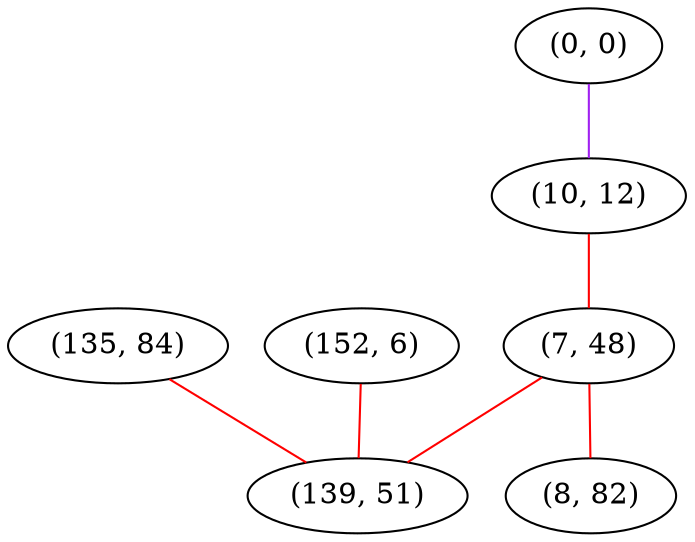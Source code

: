 graph "" {
"(135, 84)";
"(0, 0)";
"(152, 6)";
"(10, 12)";
"(7, 48)";
"(8, 82)";
"(139, 51)";
"(135, 84)" -- "(139, 51)"  [color=red, key=0, weight=1];
"(0, 0)" -- "(10, 12)"  [color=purple, key=0, weight=4];
"(152, 6)" -- "(139, 51)"  [color=red, key=0, weight=1];
"(10, 12)" -- "(7, 48)"  [color=red, key=0, weight=1];
"(7, 48)" -- "(8, 82)"  [color=red, key=0, weight=1];
"(7, 48)" -- "(139, 51)"  [color=red, key=0, weight=1];
}
